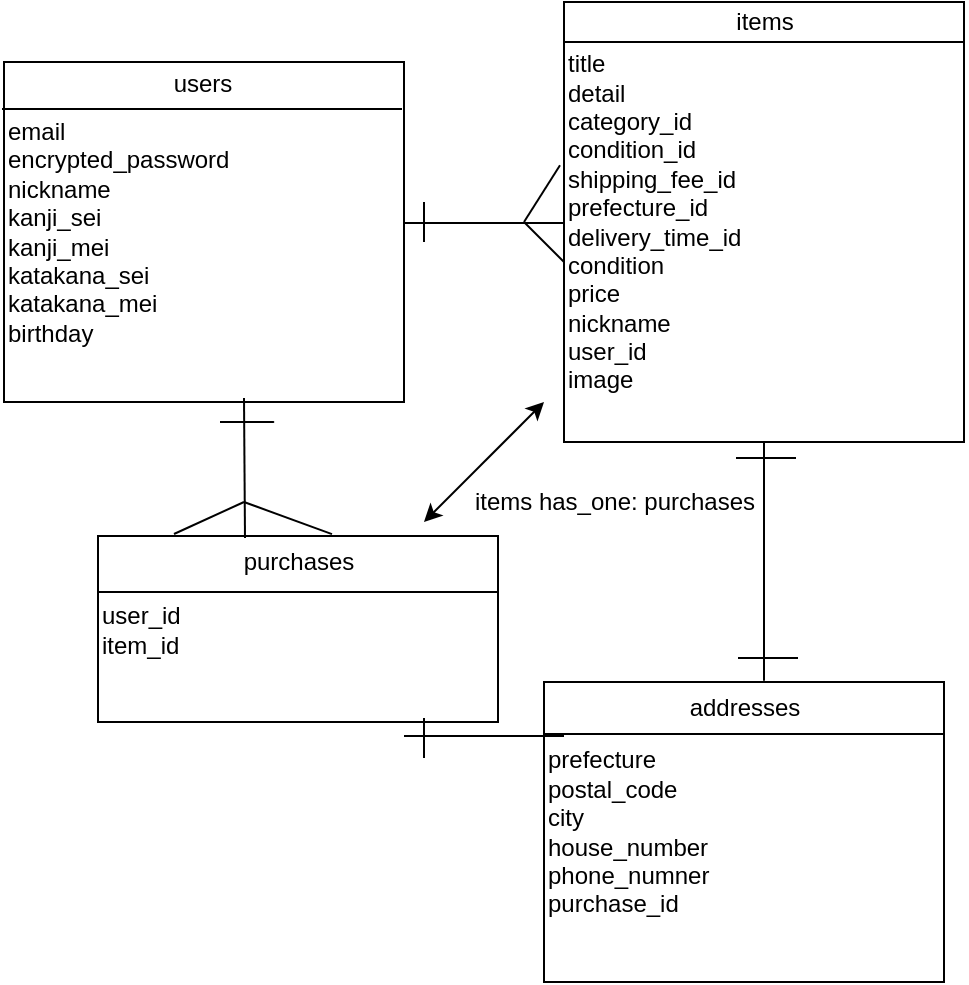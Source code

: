 <mxfile version="13.10.0" type="embed">
    <diagram id="6juTzEKz0WOrrqLQ_xF7" name="Page-1">
        <mxGraphModel dx="323" dy="526" grid="1" gridSize="10" guides="1" tooltips="1" connect="1" arrows="1" fold="1" page="1" pageScale="1" pageWidth="850" pageHeight="1100" background="none" math="0" shadow="0">
            <root>
                <mxCell id="0"/>
                <mxCell id="1" parent="0"/>
                <mxCell id="3" value="&lt;span style=&quot;font-weight: normal&quot;&gt;email&lt;br&gt;encrypted_password&lt;br&gt;nickname&lt;br&gt;kanji_sei&lt;br&gt;kanji_mei&lt;br&gt;katakana_sei&lt;br&gt;katakana_mei&lt;br&gt;birthday&lt;br&gt;&lt;/span&gt;" style="whiteSpace=wrap;html=1;fillColor=none;align=left;fontStyle=1" vertex="1" parent="1">
                    <mxGeometry x="40" y="40" width="200" height="170" as="geometry"/>
                </mxCell>
                <mxCell id="4" value="title&lt;br&gt;detail&lt;br&gt;category_id&lt;br&gt;condition_id&lt;br&gt;shipping_fee_id&lt;br&gt;prefecture_id&lt;br&gt;delivery_time_id&lt;br&gt;condition&lt;br&gt;price&lt;br&gt;nickname&lt;br&gt;user_id&lt;br&gt;image" style="whiteSpace=wrap;html=1;fillColor=none;align=left;" vertex="1" parent="1">
                    <mxGeometry x="320" y="10" width="200" height="220" as="geometry"/>
                </mxCell>
                <mxCell id="5" value="user_id&lt;br&gt;item_id" style="whiteSpace=wrap;html=1;fillColor=none;align=left;" vertex="1" parent="1">
                    <mxGeometry x="87" y="277" width="200" height="93" as="geometry"/>
                </mxCell>
                <mxCell id="6" value="prefecture&amp;nbsp;&lt;br&gt;postal_code&lt;br&gt;city&lt;br&gt;house_number&lt;br&gt;phone_numner&lt;br&gt;purchase_id" style="whiteSpace=wrap;html=1;fillColor=none;align=left;" vertex="1" parent="1">
                    <mxGeometry x="310" y="350" width="200" height="150" as="geometry"/>
                </mxCell>
                <mxCell id="8" value="" style="endArrow=none;html=1;" edge="1" parent="1">
                    <mxGeometry width="50" height="50" relative="1" as="geometry">
                        <mxPoint x="420" y="230" as="sourcePoint"/>
                        <mxPoint x="420" y="283" as="targetPoint"/>
                        <Array as="points">
                            <mxPoint x="420" y="283"/>
                            <mxPoint x="420" y="354"/>
                        </Array>
                    </mxGeometry>
                </mxCell>
                <mxCell id="9" value="" style="endArrow=none;html=1;entryX=0;entryY=0.5;entryDx=0;entryDy=0;" edge="1" parent="1">
                    <mxGeometry width="50" height="50" relative="1" as="geometry">
                        <mxPoint x="240" y="377" as="sourcePoint"/>
                        <mxPoint x="320" y="377" as="targetPoint"/>
                        <Array as="points">
                            <mxPoint x="280" y="377"/>
                        </Array>
                    </mxGeometry>
                </mxCell>
                <mxCell id="11" value="" style="endArrow=none;html=1;exitX=0.5;exitY=1;exitDx=0;exitDy=0;" edge="1" parent="1">
                    <mxGeometry width="50" height="50" relative="1" as="geometry">
                        <mxPoint x="160" y="208" as="sourcePoint"/>
                        <mxPoint x="160.5" y="278" as="targetPoint"/>
                        <Array as="points">
                            <mxPoint x="160.5" y="278"/>
                        </Array>
                    </mxGeometry>
                </mxCell>
                <mxCell id="20" value="" style="endArrow=none;html=1;exitX=0;exitY=0.25;exitDx=0;exitDy=0;entryX=1;entryY=0.25;entryDx=0;entryDy=0;" edge="1" parent="1">
                    <mxGeometry width="50" height="50" relative="1" as="geometry">
                        <mxPoint x="39" y="63.5" as="sourcePoint"/>
                        <mxPoint x="239" y="63.5" as="targetPoint"/>
                    </mxGeometry>
                </mxCell>
                <mxCell id="22" value="" style="endArrow=none;html=1;exitX=0;exitY=0.25;exitDx=0;exitDy=0;entryX=1;entryY=0.25;entryDx=0;entryDy=0;" edge="1" parent="1">
                    <mxGeometry width="50" height="50" relative="1" as="geometry">
                        <mxPoint x="320" y="30" as="sourcePoint"/>
                        <mxPoint x="520" y="30" as="targetPoint"/>
                    </mxGeometry>
                </mxCell>
                <mxCell id="23" value="" style="endArrow=none;html=1;exitX=0;exitY=0.25;exitDx=0;exitDy=0;entryX=1;entryY=0.25;entryDx=0;entryDy=0;" edge="1" parent="1">
                    <mxGeometry width="50" height="50" relative="1" as="geometry">
                        <mxPoint x="310" y="376" as="sourcePoint"/>
                        <mxPoint x="510" y="376" as="targetPoint"/>
                    </mxGeometry>
                </mxCell>
                <mxCell id="24" value="" style="endArrow=none;html=1;exitX=0;exitY=0.25;exitDx=0;exitDy=0;entryX=1;entryY=0.25;entryDx=0;entryDy=0;" edge="1" parent="1">
                    <mxGeometry width="50" height="50" relative="1" as="geometry">
                        <mxPoint x="87" y="305" as="sourcePoint"/>
                        <mxPoint x="287" y="305" as="targetPoint"/>
                    </mxGeometry>
                </mxCell>
                <mxCell id="25" value="users" style="text;html=1;align=center;verticalAlign=middle;resizable=0;points=[];autosize=1;" vertex="1" parent="1">
                    <mxGeometry x="119" y="41" width="40" height="20" as="geometry"/>
                </mxCell>
                <mxCell id="26" value="items" style="text;html=1;align=center;verticalAlign=middle;resizable=0;points=[];autosize=1;" vertex="1" parent="1">
                    <mxGeometry x="400" y="10" width="40" height="20" as="geometry"/>
                </mxCell>
                <mxCell id="27" value="purchases" style="text;html=1;align=center;verticalAlign=middle;resizable=0;points=[];autosize=1;" vertex="1" parent="1">
                    <mxGeometry x="152" y="280" width="70" height="20" as="geometry"/>
                </mxCell>
                <mxCell id="28" value="addresses" style="text;html=1;align=center;verticalAlign=middle;resizable=0;points=[];autosize=1;" vertex="1" parent="1">
                    <mxGeometry x="375" y="353" width="70" height="20" as="geometry"/>
                </mxCell>
                <mxCell id="32" value="" style="endArrow=none;html=1;exitX=-0.01;exitY=0.371;exitDx=0;exitDy=0;exitPerimeter=0;" edge="1" parent="1" source="4">
                    <mxGeometry width="50" height="50" relative="1" as="geometry">
                        <mxPoint x="260" y="330" as="sourcePoint"/>
                        <mxPoint x="300" y="120" as="targetPoint"/>
                    </mxGeometry>
                </mxCell>
                <mxCell id="35" value="" style="endArrow=none;html=1;entryX=0;entryY=0.5;entryDx=0;entryDy=0;" edge="1" parent="1">
                    <mxGeometry width="50" height="50" relative="1" as="geometry">
                        <mxPoint x="240" y="120.5" as="sourcePoint"/>
                        <mxPoint x="320" y="120.5" as="targetPoint"/>
                    </mxGeometry>
                </mxCell>
                <mxCell id="37" value="" style="endArrow=none;html=1;" edge="1" parent="1">
                    <mxGeometry width="50" height="50" relative="1" as="geometry">
                        <mxPoint x="300" y="120" as="sourcePoint"/>
                        <mxPoint x="320" y="140" as="targetPoint"/>
                    </mxGeometry>
                </mxCell>
                <mxCell id="38" value="" style="endArrow=none;html=1;" edge="1" parent="1">
                    <mxGeometry width="50" height="50" relative="1" as="geometry">
                        <mxPoint x="406" y="238" as="sourcePoint"/>
                        <mxPoint x="436" y="238" as="targetPoint"/>
                    </mxGeometry>
                </mxCell>
                <mxCell id="39" value="" style="endArrow=none;html=1;" edge="1" parent="1">
                    <mxGeometry width="50" height="50" relative="1" as="geometry">
                        <mxPoint x="407" y="338" as="sourcePoint"/>
                        <mxPoint x="437" y="338" as="targetPoint"/>
                    </mxGeometry>
                </mxCell>
                <mxCell id="40" value="" style="endArrow=none;html=1;exitX=0.435;exitY=-0.01;exitDx=0;exitDy=0;exitPerimeter=0;" edge="1" parent="1">
                    <mxGeometry width="50" height="50" relative="1" as="geometry">
                        <mxPoint x="125" y="276" as="sourcePoint"/>
                        <mxPoint x="160" y="260" as="targetPoint"/>
                    </mxGeometry>
                </mxCell>
                <mxCell id="41" value="" style="endArrow=none;html=1;entryX=0.585;entryY=-0.01;entryDx=0;entryDy=0;entryPerimeter=0;" edge="1" parent="1" target="5">
                    <mxGeometry width="50" height="50" relative="1" as="geometry">
                        <mxPoint x="160" y="260" as="sourcePoint"/>
                        <mxPoint x="190" y="290" as="targetPoint"/>
                    </mxGeometry>
                </mxCell>
                <mxCell id="42" value="" style="endArrow=none;html=1;" edge="1" parent="1">
                    <mxGeometry width="50" height="50" relative="1" as="geometry">
                        <mxPoint x="250" y="388" as="sourcePoint"/>
                        <mxPoint x="250" y="368" as="targetPoint"/>
                    </mxGeometry>
                </mxCell>
                <mxCell id="43" value="" style="endArrow=none;html=1;" edge="1" parent="1">
                    <mxGeometry width="50" height="50" relative="1" as="geometry">
                        <mxPoint x="310" y="388" as="sourcePoint"/>
                        <mxPoint x="310" y="368" as="targetPoint"/>
                    </mxGeometry>
                </mxCell>
                <mxCell id="44" value="" style="endArrow=none;html=1;" edge="1" parent="1">
                    <mxGeometry width="50" height="50" relative="1" as="geometry">
                        <mxPoint x="250" y="130" as="sourcePoint"/>
                        <mxPoint x="250" y="110" as="targetPoint"/>
                    </mxGeometry>
                </mxCell>
                <mxCell id="45" value="" style="endArrow=none;html=1;" edge="1" parent="1">
                    <mxGeometry width="50" height="50" relative="1" as="geometry">
                        <mxPoint x="148" y="220" as="sourcePoint"/>
                        <mxPoint x="168" y="220" as="targetPoint"/>
                        <Array as="points">
                            <mxPoint x="178" y="220"/>
                        </Array>
                    </mxGeometry>
                </mxCell>
                <mxCell id="48" value="" style="endArrow=classic;startArrow=classic;html=1;" edge="1" parent="1">
                    <mxGeometry width="50" height="50" relative="1" as="geometry">
                        <mxPoint x="250" y="270" as="sourcePoint"/>
                        <mxPoint x="310" y="210" as="targetPoint"/>
                    </mxGeometry>
                </mxCell>
                <mxCell id="55" value="items has_one: purchases" style="text;html=1;align=center;verticalAlign=middle;resizable=0;points=[];autosize=1;" vertex="1" parent="1">
                    <mxGeometry x="265" y="250" width="160" height="20" as="geometry"/>
                </mxCell>
            </root>
        </mxGraphModel>
    </diagram>
</mxfile>